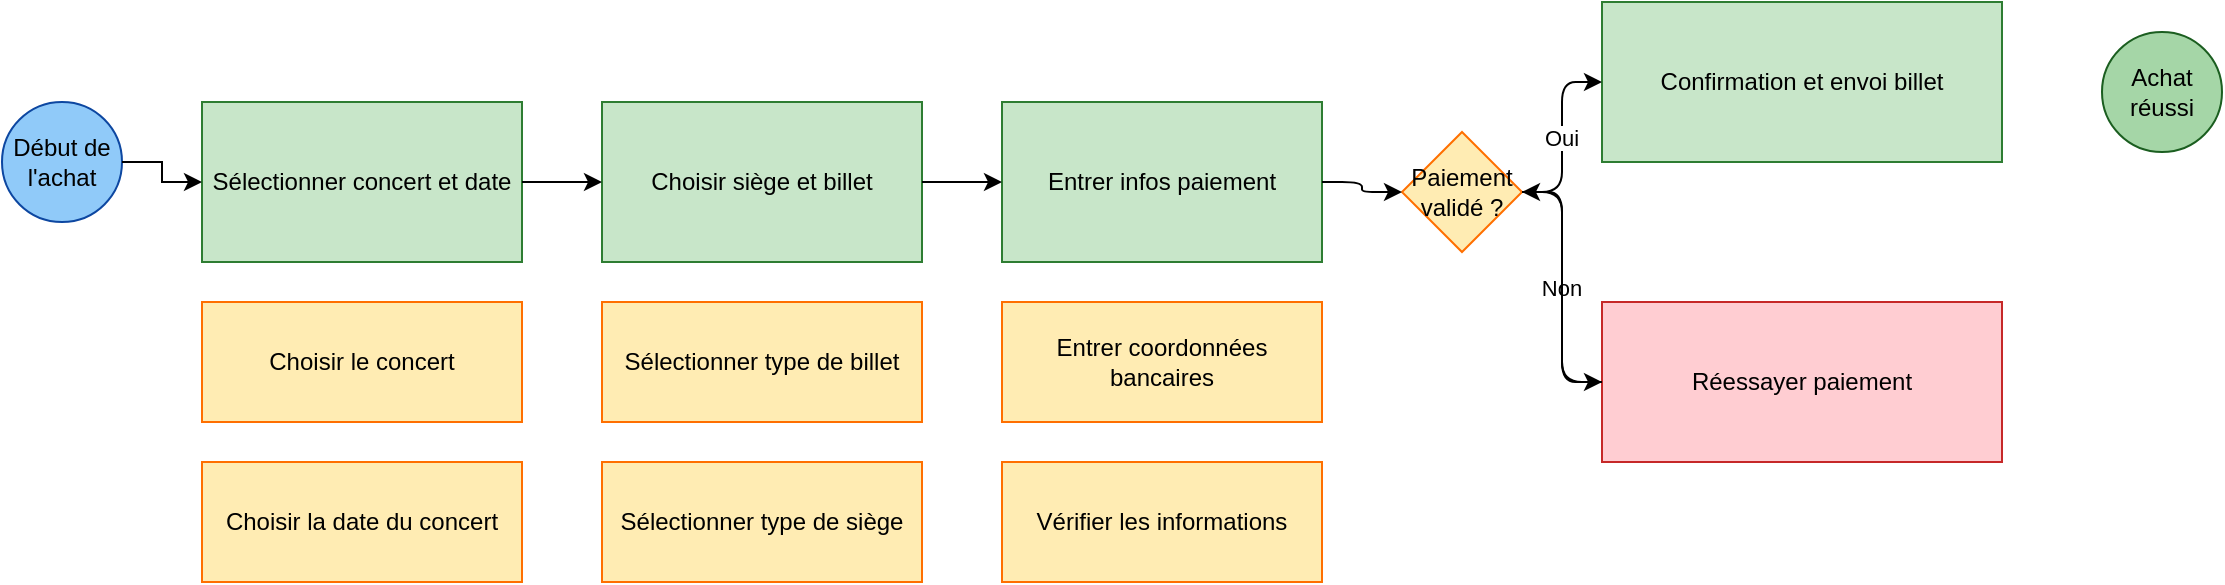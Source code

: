 <mxfile>
  <diagram name="BPMN_Achat_Billet_Detaille" id="AchatBilletDetaille">
    <mxGraphModel dx="1196" dy="704" grid="1" gridSize="10" guides="1" tooltips="1" connect="1" arrows="1" fold="1" page="1" pageScale="1" pageWidth="827" pageHeight="1169" math="0" shadow="0">
      <root>
        <mxCell id="0" parent="null" />
        <mxCell id="1" parent="0" />
        
        <!-- Start Event -->
        <mxCell id="startEvent" value="Début de l'achat" style="ellipse;whiteSpace=wrap;html=1;aspect=fixed;fillColor=#90CAF9;strokeColor=#0D47A1;" vertex="1" parent="1">
          <mxGeometry x="50" y="100" width="60" height="60" as="geometry" />
        </mxCell>

        <!-- Task 1: Sélection concert -->
        <mxCell id="selectConcert" value="Sélectionner concert et date" style="rounded=0;whiteSpace=wrap;html=1;fillColor=#C8E6C9;strokeColor=#2E7D32;" vertex="1" parent="1">
          <mxGeometry x="150" y="100" width="160" height="80" as="geometry" />
        </mxCell>

        <!-- Sous-tâche : Choisir le concert -->
        <mxCell id="subtaskChooseConcert" value="Choisir le concert" style="rounded=0;whiteSpace=wrap;html=1;fillColor=#FFECB3;strokeColor=#FF6F00;" vertex="1" parent="1">
          <mxGeometry x="150" y="200" width="160" height="60" as="geometry" />
        </mxCell>

        <!-- Sous-tâche : Choisir la date -->
        <mxCell id="subtaskChooseDate" value="Choisir la date du concert" style="rounded=0;whiteSpace=wrap;html=1;fillColor=#FFECB3;strokeColor=#FF6F00;" vertex="1" parent="1">
          <mxGeometry x="150" y="280" width="160" height="60" as="geometry" />
        </mxCell>

        <!-- Task 2: Choix sièges -->
        <mxCell id="chooseSeat" value="Choisir siège et billet" style="rounded=0;whiteSpace=wrap;html=1;fillColor=#C8E6C9;strokeColor=#2E7D32;" vertex="1" parent="1">
          <mxGeometry x="350" y="100" width="160" height="80" as="geometry" />
        </mxCell>

        <!-- Sous-tâche : Sélectionner le type de billet -->
        <mxCell id="subtaskChooseTicketType" value="Sélectionner type de billet" style="rounded=0;whiteSpace=wrap;html=1;fillColor=#FFECB3;strokeColor=#FF6F00;" vertex="1" parent="1">
          <mxGeometry x="350" y="200" width="160" height="60" as="geometry" />
        </mxCell>

        <!-- Sous-tâche : Sélectionner le siège -->
        <mxCell id="subtaskChooseSeatType" value="Sélectionner type de siège" style="rounded=0;whiteSpace=wrap;html=1;fillColor=#FFECB3;strokeColor=#FF6F00;" vertex="1" parent="1">
          <mxGeometry x="350" y="280" width="160" height="60" as="geometry" />
        </mxCell>

        <!-- Task 3: Entrer paiement -->
        <mxCell id="enterPayment" value="Entrer infos paiement" style="rounded=0;whiteSpace=wrap;html=1;fillColor=#C8E6C9;strokeColor=#2E7D32;" vertex="1" parent="1">
          <mxGeometry x="550" y="100" width="160" height="80" as="geometry" />
        </mxCell>

        <!-- Sous-tâche : Entrer coordonnées bancaires -->
        <mxCell id="subtaskEnterCardInfo" value="Entrer coordonnées bancaires" style="rounded=0;whiteSpace=wrap;html=1;fillColor=#FFECB3;strokeColor=#FF6F00;" vertex="1" parent="1">
          <mxGeometry x="550" y="200" width="160" height="60" as="geometry" />
        </mxCell>

        <!-- Sous-tâche : Vérification des informations -->
        <mxCell id="subtaskVerifyInfo" value="Vérifier les informations" style="rounded=0;whiteSpace=wrap;html=1;fillColor=#FFECB3;strokeColor=#FF6F00;" vertex="1" parent="1">
          <mxGeometry x="550" y="280" width="160" height="60" as="geometry" />
        </mxCell>

        <!-- Gateway: Paiement validé ? -->
        <mxCell id="paymentGateway" value="Paiement validé ?" style="rhombus;whiteSpace=wrap;html=1;fillColor=#FFECB3;strokeColor=#FF6F00;" vertex="1" parent="1">
          <mxGeometry x="750" y="115" width="60" height="60" as="geometry" />
        </mxCell>

        <!-- Task 4: Confirmation achat -->
        <mxCell id="confirmPurchase" value="Confirmation et envoi billet" style="rounded=0;whiteSpace=wrap;html=1;fillColor=#C8E6C9;strokeColor=#2E7D32;" vertex="1" parent="1">
          <mxGeometry x="850" y="50" width="200" height="80" as="geometry" />
        </mxCell>

        <!-- End Event: Achat réussi -->
        <mxCell id="endEventSuccess" value="Achat réussi" style="ellipse;whiteSpace=wrap;html=1;aspect=fixed;fillColor=#A5D6A7;strokeColor=#1B5E20;" vertex="1" parent="1">
          <mxGeometry x="1100" y="65" width="60" height="60" as="geometry" />
        </mxCell>

        <!-- Task 5: Réessayer paiement -->
        <mxCell id="retryPayment" value="Réessayer paiement" style="rounded=0;whiteSpace=wrap;html=1;fillColor=#FFCDD2;strokeColor=#C62828;" vertex="1" parent="1">
          <mxGeometry x="850" y="200" width="200" height="80" as="geometry" />
        </mxCell>

        <!-- Connecting Arrows -->
        <mxCell id="arrow1" style="edgeStyle=elbowEdgeStyle;elbow=horizontal;rounded=0;orthogonalLoop=1;jettySize=auto;html=1;exitX=1;exitY=0.5;entryX=0;entryY=0.5;" edge="1" parent="1" source="startEvent" target="selectConcert">
          <mxGeometry relative="1" as="geometry" />
        </mxCell>

        <mxCell id="arrow2" style="edgeStyle=elbowEdgeStyle;elbow=horizontal;" edge="1" parent="1" source="selectConcert" target="chooseSeat">
          <mxGeometry relative="1" as="geometry" />
        </mxCell>

        <mxCell id="arrow3" style="edgeStyle=elbowEdgeStyle;elbow=horizontal;" edge="1" parent="1" source="chooseSeat" target="enterPayment">
          <mxGeometry relative="1" as="geometry" />
        </mxCell>

        <mxCell id="arrow4" style="edgeStyle=elbowEdgeStyle;elbow=horizontal;" edge="1" parent="1" source="enterPayment" target="paymentGateway">
          <mxGeometry relative="1" as="geometry" />
        </mxCell>

        <!-- Gateway Decision: Oui -->
        <mxCell id="arrowYes" value="Oui" style="edgeStyle=elbowEdgeStyle;elbow=horizontal;" edge="1" parent="1" source="paymentGateway" target="confirmPurchase">
          <mxGeometry relative="1" as="geometry" />
        </mxCell>

        <!-- Gateway Decision: Non -->
        <mxCell id="arrowNo" value="Non" style="edgeStyle=elbowEdgeStyle;elbow=horizontal;" edge="1" parent="1" source="paymentGateway" target="retryPayment">
          <mxGeometry relative="1" as="geometry" />
        </mxCell>

        <mxCell id="arrowRetry" style="edgeStyle=elbowEdgeStyle;elbow=horizontal;" edge="1" parent="1" source="retryPayment" target="paymentGateway">
          <mxGeometry relative="1" as="geometry" />
        </mxCell>
        
      </root>
    </mxGraphModel>
  </diagram>
</mxfile>
